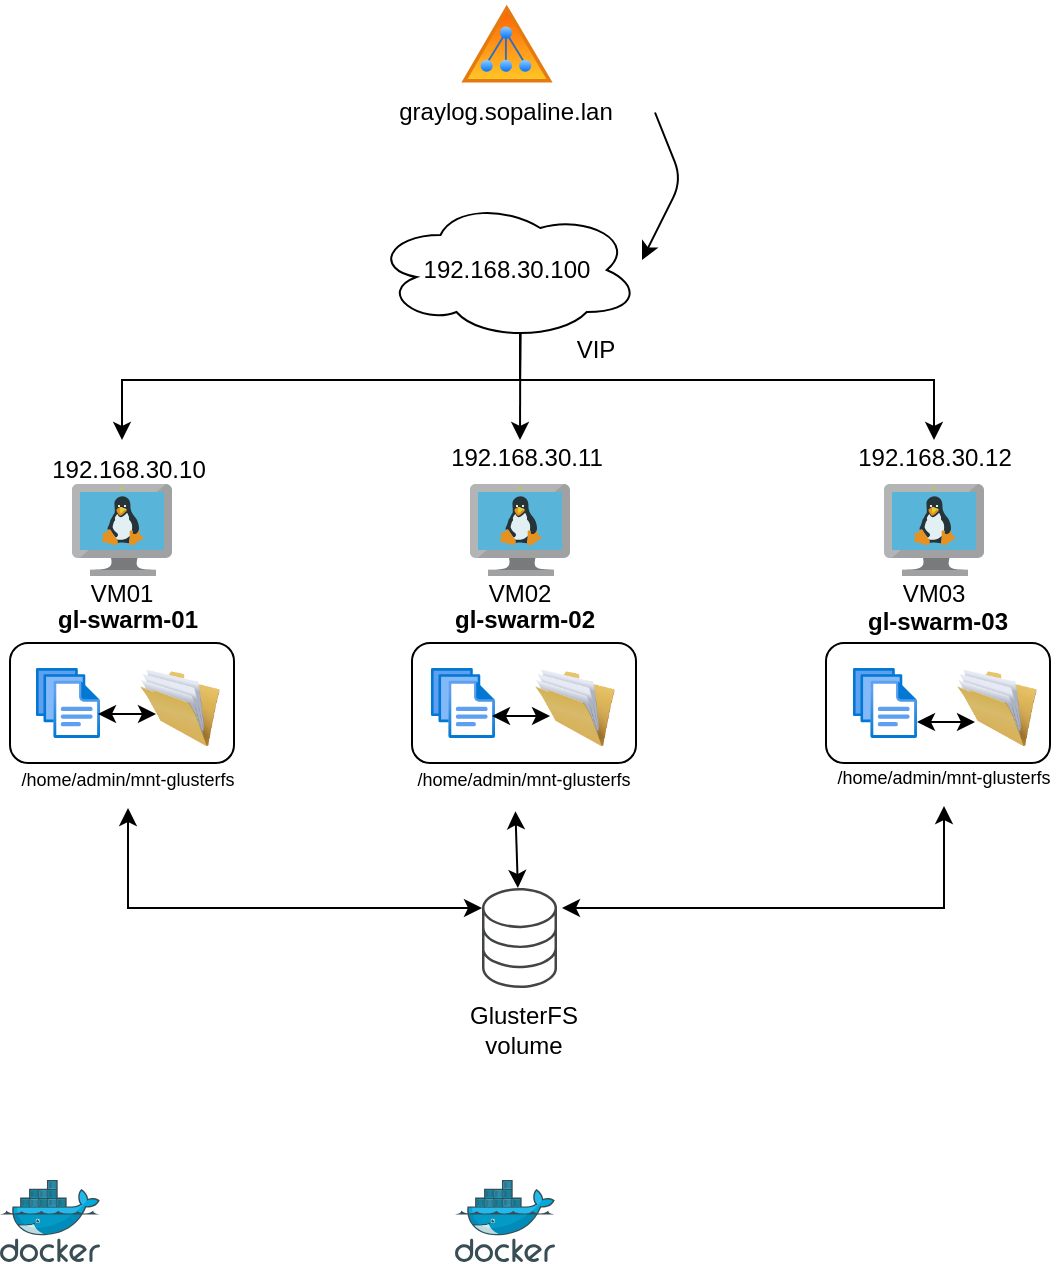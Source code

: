 <mxfile version="25.0.3">
  <diagram name="Page-1" id="Cx4qnVkXJlUMlydiqIRZ">
    <mxGraphModel dx="658" dy="914" grid="1" gridSize="10" guides="1" tooltips="1" connect="1" arrows="1" fold="1" page="1" pageScale="1" pageWidth="827" pageHeight="1169" math="0" shadow="0">
      <root>
        <mxCell id="0" />
        <mxCell id="1" parent="0" />
        <mxCell id="ZmX3UmChQakE0DPMqWdz-22" value="" style="rounded=1;whiteSpace=wrap;html=1;" vertex="1" parent="1">
          <mxGeometry x="542" y="341.5" width="112" height="60" as="geometry" />
        </mxCell>
        <mxCell id="ZmX3UmChQakE0DPMqWdz-21" value="" style="rounded=1;whiteSpace=wrap;html=1;" vertex="1" parent="1">
          <mxGeometry x="335" y="341.5" width="112" height="60" as="geometry" />
        </mxCell>
        <mxCell id="ZmX3UmChQakE0DPMqWdz-20" value="" style="rounded=1;whiteSpace=wrap;html=1;" vertex="1" parent="1">
          <mxGeometry x="134" y="341.5" width="112" height="60" as="geometry" />
        </mxCell>
        <mxCell id="ZmX3UmChQakE0DPMqWdz-1" value="" style="image;sketch=0;aspect=fixed;html=1;points=[];align=center;fontSize=12;image=img/lib/mscae/VM_Linux.svg;" vertex="1" parent="1">
          <mxGeometry x="165" y="262" width="50" height="46" as="geometry" />
        </mxCell>
        <mxCell id="ZmX3UmChQakE0DPMqWdz-2" value="" style="image;sketch=0;aspect=fixed;html=1;points=[];align=center;fontSize=12;image=img/lib/mscae/VM_Linux.svg;" vertex="1" parent="1">
          <mxGeometry x="364" y="262" width="50" height="46" as="geometry" />
        </mxCell>
        <mxCell id="ZmX3UmChQakE0DPMqWdz-3" value="" style="image;sketch=0;aspect=fixed;html=1;points=[];align=center;fontSize=12;image=img/lib/mscae/VM_Linux.svg;" vertex="1" parent="1">
          <mxGeometry x="571" y="262" width="50" height="46" as="geometry" />
        </mxCell>
        <mxCell id="ZmX3UmChQakE0DPMqWdz-4" value="" style="image;aspect=fixed;perimeter=ellipsePerimeter;html=1;align=center;shadow=0;dashed=0;spacingTop=3;image=img/lib/active_directory/active_directory.svg;" vertex="1" parent="1">
          <mxGeometry x="357.5" y="20" width="50" height="42.5" as="geometry" />
        </mxCell>
        <mxCell id="ZmX3UmChQakE0DPMqWdz-5" value="gl-swarm-01" style="text;html=1;align=center;verticalAlign=middle;whiteSpace=wrap;rounded=0;fontStyle=1" vertex="1" parent="1">
          <mxGeometry x="153" y="315" width="80" height="30" as="geometry" />
        </mxCell>
        <mxCell id="ZmX3UmChQakE0DPMqWdz-6" value="&lt;b&gt;gl-swarm-02&lt;/b&gt;" style="text;html=1;align=center;verticalAlign=middle;whiteSpace=wrap;rounded=0;" vertex="1" parent="1">
          <mxGeometry x="350" y="315" width="83" height="30" as="geometry" />
        </mxCell>
        <mxCell id="ZmX3UmChQakE0DPMqWdz-7" value="gl-swarm-03" style="text;html=1;align=center;verticalAlign=middle;whiteSpace=wrap;rounded=0;fontStyle=1" vertex="1" parent="1">
          <mxGeometry x="558" y="316" width="80" height="30" as="geometry" />
        </mxCell>
        <mxCell id="ZmX3UmChQakE0DPMqWdz-8" value="VM01" style="text;html=1;align=center;verticalAlign=middle;whiteSpace=wrap;rounded=0;" vertex="1" parent="1">
          <mxGeometry x="160" y="302" width="60" height="30" as="geometry" />
        </mxCell>
        <mxCell id="ZmX3UmChQakE0DPMqWdz-9" value="VM02" style="text;html=1;align=center;verticalAlign=middle;whiteSpace=wrap;rounded=0;" vertex="1" parent="1">
          <mxGeometry x="359" y="302" width="60" height="30" as="geometry" />
        </mxCell>
        <mxCell id="ZmX3UmChQakE0DPMqWdz-10" value="VM03" style="text;html=1;align=center;verticalAlign=middle;whiteSpace=wrap;rounded=0;" vertex="1" parent="1">
          <mxGeometry x="566" y="302" width="60" height="30" as="geometry" />
        </mxCell>
        <mxCell id="ZmX3UmChQakE0DPMqWdz-11" value="192.168.30.10" style="text;html=1;align=center;verticalAlign=middle;whiteSpace=wrap;rounded=0;" vertex="1" parent="1">
          <mxGeometry x="150.5" y="240" width="85" height="30" as="geometry" />
        </mxCell>
        <mxCell id="ZmX3UmChQakE0DPMqWdz-12" value="192.168.30.11" style="text;html=1;align=center;verticalAlign=middle;whiteSpace=wrap;rounded=0;" vertex="1" parent="1">
          <mxGeometry x="350" y="234" width="85" height="30" as="geometry" />
        </mxCell>
        <mxCell id="ZmX3UmChQakE0DPMqWdz-13" value="192.168.30.12" style="text;html=1;align=center;verticalAlign=middle;whiteSpace=wrap;rounded=0;" vertex="1" parent="1">
          <mxGeometry x="553.5" y="234" width="85" height="30" as="geometry" />
        </mxCell>
        <mxCell id="ZmX3UmChQakE0DPMqWdz-14" value="" style="image;html=1;image=img/lib/clip_art/general/Full_Folder_128x128.png" vertex="1" parent="1">
          <mxGeometry x="199" y="354" width="40" height="40" as="geometry" />
        </mxCell>
        <mxCell id="ZmX3UmChQakE0DPMqWdz-15" value="" style="image;aspect=fixed;html=1;points=[];align=center;fontSize=12;image=img/lib/azure2/general/Files.svg;" vertex="1" parent="1">
          <mxGeometry x="147" y="354" width="32" height="35" as="geometry" />
        </mxCell>
        <mxCell id="ZmX3UmChQakE0DPMqWdz-16" value="" style="image;html=1;image=img/lib/clip_art/general/Full_Folder_128x128.png" vertex="1" parent="1">
          <mxGeometry x="396.5" y="354" width="40" height="40" as="geometry" />
        </mxCell>
        <mxCell id="ZmX3UmChQakE0DPMqWdz-17" value="" style="image;aspect=fixed;html=1;points=[];align=center;fontSize=12;image=img/lib/azure2/general/Files.svg;" vertex="1" parent="1">
          <mxGeometry x="344.5" y="354" width="32" height="35" as="geometry" />
        </mxCell>
        <mxCell id="ZmX3UmChQakE0DPMqWdz-18" value="" style="image;html=1;image=img/lib/clip_art/general/Full_Folder_128x128.png" vertex="1" parent="1">
          <mxGeometry x="607.5" y="354" width="40" height="40" as="geometry" />
        </mxCell>
        <mxCell id="ZmX3UmChQakE0DPMqWdz-19" value="" style="image;aspect=fixed;html=1;points=[];align=center;fontSize=12;image=img/lib/azure2/general/Files.svg;" vertex="1" parent="1">
          <mxGeometry x="555.5" y="354" width="32" height="35" as="geometry" />
        </mxCell>
        <mxCell id="ZmX3UmChQakE0DPMqWdz-23" value="" style="endArrow=classic;startArrow=classic;html=1;rounded=0;" edge="1" parent="1">
          <mxGeometry width="50" height="50" relative="1" as="geometry">
            <mxPoint x="178" y="377" as="sourcePoint" />
            <mxPoint x="207" y="377" as="targetPoint" />
          </mxGeometry>
        </mxCell>
        <mxCell id="ZmX3UmChQakE0DPMqWdz-24" value="" style="endArrow=classic;startArrow=classic;html=1;rounded=0;" edge="1" parent="1">
          <mxGeometry width="50" height="50" relative="1" as="geometry">
            <mxPoint x="375" y="378" as="sourcePoint" />
            <mxPoint x="404" y="378" as="targetPoint" />
          </mxGeometry>
        </mxCell>
        <mxCell id="ZmX3UmChQakE0DPMqWdz-25" value="" style="endArrow=classic;startArrow=classic;html=1;rounded=0;" edge="1" parent="1">
          <mxGeometry width="50" height="50" relative="1" as="geometry">
            <mxPoint x="587.5" y="381" as="sourcePoint" />
            <mxPoint x="616.5" y="381" as="targetPoint" />
          </mxGeometry>
        </mxCell>
        <mxCell id="ZmX3UmChQakE0DPMqWdz-26" value="&lt;font style=&quot;font-size: 9px;&quot;&gt;/home/admin/mnt-glusterfs&lt;/font&gt;" style="text;html=1;align=center;verticalAlign=middle;whiteSpace=wrap;rounded=0;" vertex="1" parent="1">
          <mxGeometry x="135" y="394" width="116" height="30" as="geometry" />
        </mxCell>
        <mxCell id="ZmX3UmChQakE0DPMqWdz-27" value="&lt;font style=&quot;font-size: 9px;&quot;&gt;/home/admin/mnt-glusterfs&lt;/font&gt;" style="text;html=1;align=center;verticalAlign=middle;whiteSpace=wrap;rounded=0;" vertex="1" parent="1">
          <mxGeometry x="333" y="394" width="116" height="30" as="geometry" />
        </mxCell>
        <mxCell id="ZmX3UmChQakE0DPMqWdz-28" value="&lt;font style=&quot;font-size: 9px;&quot;&gt;/home/admin/mnt-glusterfs&lt;/font&gt;" style="text;html=1;align=center;verticalAlign=middle;whiteSpace=wrap;rounded=0;" vertex="1" parent="1">
          <mxGeometry x="543" y="393" width="116" height="30" as="geometry" />
        </mxCell>
        <mxCell id="ZmX3UmChQakE0DPMqWdz-29" value="" style="sketch=0;pointerEvents=1;shadow=0;dashed=0;html=1;strokeColor=none;fillColor=#434445;aspect=fixed;labelPosition=center;verticalLabelPosition=bottom;verticalAlign=top;align=center;outlineConnect=0;shape=mxgraph.vvd.storage;" vertex="1" parent="1">
          <mxGeometry x="370" y="464" width="37.5" height="50" as="geometry" />
        </mxCell>
        <mxCell id="ZmX3UmChQakE0DPMqWdz-30" value="" style="endArrow=classic;startArrow=classic;html=1;rounded=0;entryX=0.5;entryY=1;entryDx=0;entryDy=0;" edge="1" parent="1" target="ZmX3UmChQakE0DPMqWdz-26">
          <mxGeometry width="50" height="50" relative="1" as="geometry">
            <mxPoint x="370" y="474" as="sourcePoint" />
            <mxPoint x="420" y="424" as="targetPoint" />
            <Array as="points">
              <mxPoint x="193" y="474" />
            </Array>
          </mxGeometry>
        </mxCell>
        <mxCell id="ZmX3UmChQakE0DPMqWdz-31" value="" style="endArrow=classic;startArrow=classic;html=1;rounded=0;entryX=0.463;entryY=1.054;entryDx=0;entryDy=0;entryPerimeter=0;" edge="1" parent="1" source="ZmX3UmChQakE0DPMqWdz-29" target="ZmX3UmChQakE0DPMqWdz-27">
          <mxGeometry width="50" height="50" relative="1" as="geometry">
            <mxPoint x="370" y="474" as="sourcePoint" />
            <mxPoint x="420" y="424" as="targetPoint" />
          </mxGeometry>
        </mxCell>
        <mxCell id="ZmX3UmChQakE0DPMqWdz-32" value="" style="endArrow=classic;startArrow=classic;html=1;rounded=0;entryX=0.5;entryY=1;entryDx=0;entryDy=0;" edge="1" parent="1" target="ZmX3UmChQakE0DPMqWdz-28">
          <mxGeometry width="50" height="50" relative="1" as="geometry">
            <mxPoint x="410" y="474" as="sourcePoint" />
            <mxPoint x="420" y="424" as="targetPoint" />
            <Array as="points">
              <mxPoint x="601" y="474" />
            </Array>
          </mxGeometry>
        </mxCell>
        <mxCell id="ZmX3UmChQakE0DPMqWdz-33" value="GlusterFS volume" style="text;html=1;align=center;verticalAlign=middle;whiteSpace=wrap;rounded=0;" vertex="1" parent="1">
          <mxGeometry x="361" y="520" width="60" height="30" as="geometry" />
        </mxCell>
        <mxCell id="ZmX3UmChQakE0DPMqWdz-34" value="192.168.30.100" style="ellipse;shape=cloud;whiteSpace=wrap;html=1;" vertex="1" parent="1">
          <mxGeometry x="316" y="120" width="133" height="70" as="geometry" />
        </mxCell>
        <mxCell id="ZmX3UmChQakE0DPMqWdz-35" value="" style="endArrow=classic;html=1;rounded=0;exitX=0.55;exitY=0.95;exitDx=0;exitDy=0;exitPerimeter=0;" edge="1" parent="1" source="ZmX3UmChQakE0DPMqWdz-34">
          <mxGeometry width="50" height="50" relative="1" as="geometry">
            <mxPoint x="430" y="380" as="sourcePoint" />
            <mxPoint x="389" y="240" as="targetPoint" />
          </mxGeometry>
        </mxCell>
        <mxCell id="ZmX3UmChQakE0DPMqWdz-36" value="" style="endArrow=classic;html=1;rounded=0;exitX=0.55;exitY=0.95;exitDx=0;exitDy=0;exitPerimeter=0;" edge="1" parent="1" source="ZmX3UmChQakE0DPMqWdz-34">
          <mxGeometry width="50" height="50" relative="1" as="geometry">
            <mxPoint x="430" y="380" as="sourcePoint" />
            <mxPoint x="190" y="240" as="targetPoint" />
            <Array as="points">
              <mxPoint x="389" y="210" />
              <mxPoint x="190" y="210" />
            </Array>
          </mxGeometry>
        </mxCell>
        <mxCell id="ZmX3UmChQakE0DPMqWdz-38" value="" style="endArrow=classic;html=1;rounded=0;exitX=0.55;exitY=0.95;exitDx=0;exitDy=0;exitPerimeter=0;" edge="1" parent="1" source="ZmX3UmChQakE0DPMqWdz-34">
          <mxGeometry width="50" height="50" relative="1" as="geometry">
            <mxPoint x="430" y="380" as="sourcePoint" />
            <mxPoint x="596" y="240" as="targetPoint" />
            <Array as="points">
              <mxPoint x="389" y="210" />
              <mxPoint x="596" y="210" />
            </Array>
          </mxGeometry>
        </mxCell>
        <mxCell id="ZmX3UmChQakE0DPMqWdz-39" value="VIP" style="text;html=1;align=center;verticalAlign=middle;whiteSpace=wrap;rounded=0;" vertex="1" parent="1">
          <mxGeometry x="396.5" y="180" width="60" height="30" as="geometry" />
        </mxCell>
        <mxCell id="ZmX3UmChQakE0DPMqWdz-40" value="&lt;span style=&quot;background-color: initial;&quot;&gt;graylog.sopaline.lan&lt;/span&gt;" style="text;html=1;align=center;verticalAlign=middle;whiteSpace=wrap;rounded=0;" vertex="1" parent="1">
          <mxGeometry x="306.5" y="62.5" width="150" height="27.5" as="geometry" />
        </mxCell>
        <mxCell id="ZmX3UmChQakE0DPMqWdz-42" value="" style="endArrow=classic;html=1;rounded=1;exitX=1;exitY=0.5;exitDx=0;exitDy=0;" edge="1" parent="1" source="ZmX3UmChQakE0DPMqWdz-40">
          <mxGeometry width="50" height="50" relative="1" as="geometry">
            <mxPoint x="503.5" y="130" as="sourcePoint" />
            <mxPoint x="450" y="150" as="targetPoint" />
            <Array as="points">
              <mxPoint x="470" y="110" />
            </Array>
          </mxGeometry>
        </mxCell>
        <mxCell id="ZmX3UmChQakE0DPMqWdz-43" value="" style="image;sketch=0;aspect=fixed;html=1;points=[];align=center;fontSize=12;image=img/lib/mscae/Docker.svg;fontStyle=1" vertex="1" parent="1">
          <mxGeometry x="129" y="610" width="50" height="41" as="geometry" />
        </mxCell>
        <mxCell id="ZmX3UmChQakE0DPMqWdz-44" value="" style="image;sketch=0;aspect=fixed;html=1;points=[];align=center;fontSize=12;image=img/lib/mscae/Docker.svg;fontStyle=1" vertex="1" parent="1">
          <mxGeometry x="356.5" y="610" width="50" height="41" as="geometry" />
        </mxCell>
      </root>
    </mxGraphModel>
  </diagram>
</mxfile>
